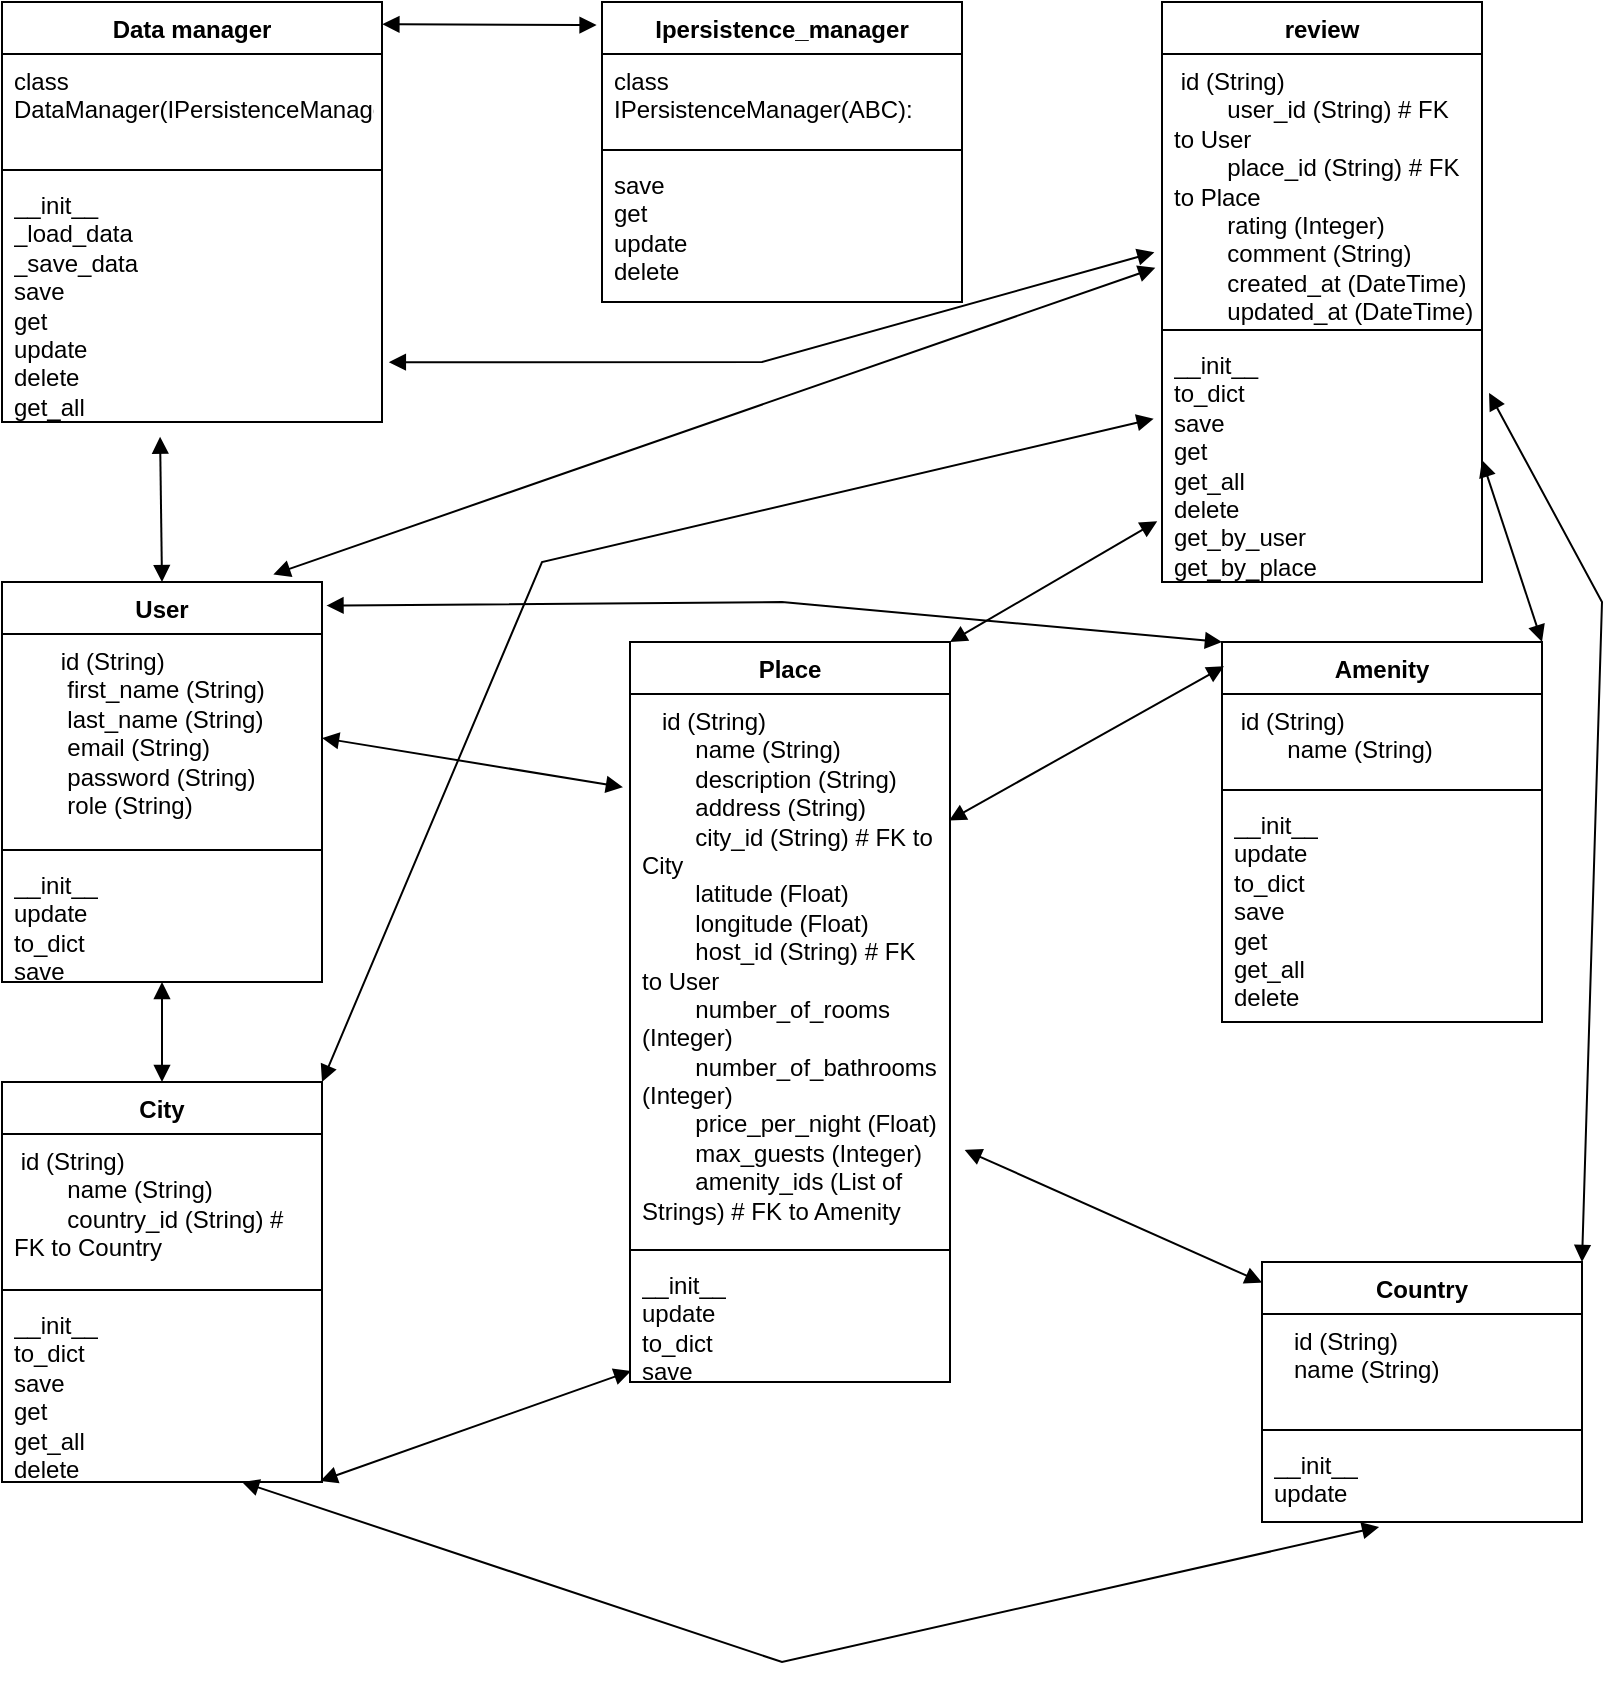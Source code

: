 <mxfile version="24.5.4" type="device">
  <diagram id="C5RBs43oDa-KdzZeNtuy" name="Page-1">
    <mxGraphModel dx="1762" dy="777" grid="1" gridSize="10" guides="1" tooltips="1" connect="1" arrows="1" fold="1" page="1" pageScale="1" pageWidth="827" pageHeight="1169" math="0" shadow="0">
      <root>
        <mxCell id="WIyWlLk6GJQsqaUBKTNV-0" />
        <mxCell id="WIyWlLk6GJQsqaUBKTNV-1" parent="WIyWlLk6GJQsqaUBKTNV-0" />
        <mxCell id="_XRhkgWkinT8Ey7R0ipr-0" value="Ipersistence_manager" style="swimlane;fontStyle=1;align=center;verticalAlign=top;childLayout=stackLayout;horizontal=1;startSize=26;horizontalStack=0;resizeParent=1;resizeParentMax=0;resizeLast=0;collapsible=1;marginBottom=0;whiteSpace=wrap;html=1;" vertex="1" parent="WIyWlLk6GJQsqaUBKTNV-1">
          <mxGeometry x="320" width="180" height="150" as="geometry" />
        </mxCell>
        <mxCell id="_XRhkgWkinT8Ey7R0ipr-1" value="class IPersistenceManager(ABC):" style="text;strokeColor=none;fillColor=none;align=left;verticalAlign=top;spacingLeft=4;spacingRight=4;overflow=hidden;rotatable=0;points=[[0,0.5],[1,0.5]];portConstraint=eastwest;whiteSpace=wrap;html=1;" vertex="1" parent="_XRhkgWkinT8Ey7R0ipr-0">
          <mxGeometry y="26" width="180" height="44" as="geometry" />
        </mxCell>
        <mxCell id="_XRhkgWkinT8Ey7R0ipr-2" value="" style="line;strokeWidth=1;fillColor=none;align=left;verticalAlign=middle;spacingTop=-1;spacingLeft=3;spacingRight=3;rotatable=0;labelPosition=right;points=[];portConstraint=eastwest;strokeColor=inherit;" vertex="1" parent="_XRhkgWkinT8Ey7R0ipr-0">
          <mxGeometry y="70" width="180" height="8" as="geometry" />
        </mxCell>
        <mxCell id="_XRhkgWkinT8Ey7R0ipr-3" value="save&lt;div&gt;get&lt;/div&gt;&lt;div&gt;update&lt;/div&gt;&lt;div&gt;delete&lt;/div&gt;" style="text;strokeColor=none;fillColor=none;align=left;verticalAlign=top;spacingLeft=4;spacingRight=4;overflow=hidden;rotatable=0;points=[[0,0.5],[1,0.5]];portConstraint=eastwest;whiteSpace=wrap;html=1;" vertex="1" parent="_XRhkgWkinT8Ey7R0ipr-0">
          <mxGeometry y="78" width="180" height="72" as="geometry" />
        </mxCell>
        <mxCell id="_XRhkgWkinT8Ey7R0ipr-4" value="Data manager" style="swimlane;fontStyle=1;align=center;verticalAlign=top;childLayout=stackLayout;horizontal=1;startSize=26;horizontalStack=0;resizeParent=1;resizeParentMax=0;resizeLast=0;collapsible=1;marginBottom=0;whiteSpace=wrap;html=1;" vertex="1" parent="WIyWlLk6GJQsqaUBKTNV-1">
          <mxGeometry x="20" width="190" height="210" as="geometry" />
        </mxCell>
        <mxCell id="_XRhkgWkinT8Ey7R0ipr-5" value="class DataManager(IPersistenceManager):" style="text;strokeColor=none;fillColor=none;align=left;verticalAlign=top;spacingLeft=4;spacingRight=4;overflow=hidden;rotatable=0;points=[[0,0.5],[1,0.5]];portConstraint=eastwest;whiteSpace=wrap;html=1;" vertex="1" parent="_XRhkgWkinT8Ey7R0ipr-4">
          <mxGeometry y="26" width="190" height="54" as="geometry" />
        </mxCell>
        <mxCell id="_XRhkgWkinT8Ey7R0ipr-6" value="" style="line;strokeWidth=1;fillColor=none;align=left;verticalAlign=middle;spacingTop=-1;spacingLeft=3;spacingRight=3;rotatable=0;labelPosition=right;points=[];portConstraint=eastwest;strokeColor=inherit;" vertex="1" parent="_XRhkgWkinT8Ey7R0ipr-4">
          <mxGeometry y="80" width="190" height="8" as="geometry" />
        </mxCell>
        <mxCell id="_XRhkgWkinT8Ey7R0ipr-7" value="__init__&lt;div&gt;_load_data&lt;/div&gt;&lt;div&gt;_save_data&lt;/div&gt;&lt;div&gt;save&lt;/div&gt;&lt;div&gt;get&lt;/div&gt;&lt;div&gt;update&lt;/div&gt;&lt;div&gt;delete&lt;/div&gt;&lt;div&gt;get_all&lt;/div&gt;" style="text;strokeColor=none;fillColor=none;align=left;verticalAlign=top;spacingLeft=4;spacingRight=4;overflow=hidden;rotatable=0;points=[[0,0.5],[1,0.5]];portConstraint=eastwest;whiteSpace=wrap;html=1;" vertex="1" parent="_XRhkgWkinT8Ey7R0ipr-4">
          <mxGeometry y="88" width="190" height="122" as="geometry" />
        </mxCell>
        <mxCell id="_XRhkgWkinT8Ey7R0ipr-8" value="Place" style="swimlane;fontStyle=1;align=center;verticalAlign=top;childLayout=stackLayout;horizontal=1;startSize=26;horizontalStack=0;resizeParent=1;resizeParentMax=0;resizeLast=0;collapsible=1;marginBottom=0;whiteSpace=wrap;html=1;" vertex="1" parent="WIyWlLk6GJQsqaUBKTNV-1">
          <mxGeometry x="334" y="320" width="160" height="370" as="geometry" />
        </mxCell>
        <mxCell id="_XRhkgWkinT8Ey7R0ipr-9" value="&lt;div&gt;&amp;nbsp; &amp;nbsp;id (String)&lt;/div&gt;&lt;div&gt;&amp;nbsp; &amp;nbsp; &amp;nbsp; &amp;nbsp; name (String)&lt;/div&gt;&lt;div&gt;&amp;nbsp; &amp;nbsp; &amp;nbsp; &amp;nbsp; description (String)&lt;/div&gt;&lt;div&gt;&amp;nbsp; &amp;nbsp; &amp;nbsp; &amp;nbsp; address (String)&lt;/div&gt;&lt;div&gt;&amp;nbsp; &amp;nbsp; &amp;nbsp; &amp;nbsp; city_id (String) # FK to City&lt;/div&gt;&lt;div&gt;&amp;nbsp; &amp;nbsp; &amp;nbsp; &amp;nbsp; latitude (Float)&lt;/div&gt;&lt;div&gt;&amp;nbsp; &amp;nbsp; &amp;nbsp; &amp;nbsp; longitude (Float)&lt;/div&gt;&lt;div&gt;&amp;nbsp; &amp;nbsp; &amp;nbsp; &amp;nbsp; host_id (String) # FK to User&lt;/div&gt;&lt;div&gt;&amp;nbsp; &amp;nbsp; &amp;nbsp; &amp;nbsp; number_of_rooms (Integer)&lt;/div&gt;&lt;div&gt;&amp;nbsp; &amp;nbsp; &amp;nbsp; &amp;nbsp; number_of_bathrooms (Integer)&lt;/div&gt;&lt;div&gt;&amp;nbsp; &amp;nbsp; &amp;nbsp; &amp;nbsp; price_per_night (Float)&lt;/div&gt;&lt;div&gt;&amp;nbsp; &amp;nbsp; &amp;nbsp; &amp;nbsp; max_guests (Integer)&lt;/div&gt;&lt;div&gt;&amp;nbsp; &amp;nbsp; &amp;nbsp; &amp;nbsp; amenity_ids (List of Strings) # FK to Amenity&lt;/div&gt;&lt;div&gt;&lt;br&gt;&lt;/div&gt;" style="text;strokeColor=none;fillColor=none;align=left;verticalAlign=top;spacingLeft=4;spacingRight=4;overflow=hidden;rotatable=0;points=[[0,0.5],[1,0.5]];portConstraint=eastwest;whiteSpace=wrap;html=1;" vertex="1" parent="_XRhkgWkinT8Ey7R0ipr-8">
          <mxGeometry y="26" width="160" height="274" as="geometry" />
        </mxCell>
        <mxCell id="_XRhkgWkinT8Ey7R0ipr-10" value="" style="line;strokeWidth=1;fillColor=none;align=left;verticalAlign=middle;spacingTop=-1;spacingLeft=3;spacingRight=3;rotatable=0;labelPosition=right;points=[];portConstraint=eastwest;strokeColor=inherit;" vertex="1" parent="_XRhkgWkinT8Ey7R0ipr-8">
          <mxGeometry y="300" width="160" height="8" as="geometry" />
        </mxCell>
        <mxCell id="_XRhkgWkinT8Ey7R0ipr-11" value="__init__&lt;div&gt;update&lt;/div&gt;&lt;div&gt;to_dict&lt;/div&gt;&lt;div&gt;save&lt;/div&gt;" style="text;strokeColor=none;fillColor=none;align=left;verticalAlign=top;spacingLeft=4;spacingRight=4;overflow=hidden;rotatable=0;points=[[0,0.5],[1,0.5]];portConstraint=eastwest;whiteSpace=wrap;html=1;" vertex="1" parent="_XRhkgWkinT8Ey7R0ipr-8">
          <mxGeometry y="308" width="160" height="62" as="geometry" />
        </mxCell>
        <mxCell id="_XRhkgWkinT8Ey7R0ipr-13" value="User" style="swimlane;fontStyle=1;align=center;verticalAlign=top;childLayout=stackLayout;horizontal=1;startSize=26;horizontalStack=0;resizeParent=1;resizeParentMax=0;resizeLast=0;collapsible=1;marginBottom=0;whiteSpace=wrap;html=1;" vertex="1" parent="WIyWlLk6GJQsqaUBKTNV-1">
          <mxGeometry x="20" y="290" width="160" height="200" as="geometry" />
        </mxCell>
        <mxCell id="_XRhkgWkinT8Ey7R0ipr-14" value="&lt;div&gt;&amp;nbsp; &amp;nbsp; &amp;nbsp; &amp;nbsp;id (String)&lt;/div&gt;&lt;div&gt;&amp;nbsp; &amp;nbsp; &amp;nbsp; &amp;nbsp; first_name (String)&lt;/div&gt;&lt;div&gt;&amp;nbsp; &amp;nbsp; &amp;nbsp; &amp;nbsp; last_name (String)&lt;/div&gt;&lt;div&gt;&amp;nbsp; &amp;nbsp; &amp;nbsp; &amp;nbsp; email (String)&lt;/div&gt;&lt;div&gt;&amp;nbsp; &amp;nbsp; &amp;nbsp; &amp;nbsp; password (String)&lt;/div&gt;&lt;div&gt;&amp;nbsp; &amp;nbsp; &amp;nbsp; &amp;nbsp; role (String)&lt;/div&gt;" style="text;strokeColor=none;fillColor=none;align=left;verticalAlign=top;spacingLeft=4;spacingRight=4;overflow=hidden;rotatable=0;points=[[0,0.5],[1,0.5]];portConstraint=eastwest;whiteSpace=wrap;html=1;" vertex="1" parent="_XRhkgWkinT8Ey7R0ipr-13">
          <mxGeometry y="26" width="160" height="104" as="geometry" />
        </mxCell>
        <mxCell id="_XRhkgWkinT8Ey7R0ipr-15" value="" style="line;strokeWidth=1;fillColor=none;align=left;verticalAlign=middle;spacingTop=-1;spacingLeft=3;spacingRight=3;rotatable=0;labelPosition=right;points=[];portConstraint=eastwest;strokeColor=inherit;" vertex="1" parent="_XRhkgWkinT8Ey7R0ipr-13">
          <mxGeometry y="130" width="160" height="8" as="geometry" />
        </mxCell>
        <mxCell id="_XRhkgWkinT8Ey7R0ipr-16" value="__init__&lt;div&gt;update&lt;/div&gt;&lt;div&gt;to_dict&lt;/div&gt;&lt;div&gt;save&lt;/div&gt;" style="text;strokeColor=none;fillColor=none;align=left;verticalAlign=top;spacingLeft=4;spacingRight=4;overflow=hidden;rotatable=0;points=[[0,0.5],[1,0.5]];portConstraint=eastwest;whiteSpace=wrap;html=1;" vertex="1" parent="_XRhkgWkinT8Ey7R0ipr-13">
          <mxGeometry y="138" width="160" height="62" as="geometry" />
        </mxCell>
        <mxCell id="_XRhkgWkinT8Ey7R0ipr-17" value="Amenity" style="swimlane;fontStyle=1;align=center;verticalAlign=top;childLayout=stackLayout;horizontal=1;startSize=26;horizontalStack=0;resizeParent=1;resizeParentMax=0;resizeLast=0;collapsible=1;marginBottom=0;whiteSpace=wrap;html=1;" vertex="1" parent="WIyWlLk6GJQsqaUBKTNV-1">
          <mxGeometry x="630" y="320" width="160" height="190" as="geometry" />
        </mxCell>
        <mxCell id="_XRhkgWkinT8Ey7R0ipr-18" value="&lt;div&gt;&amp;nbsp;id (String)&lt;/div&gt;&lt;div&gt;&amp;nbsp; &amp;nbsp; &amp;nbsp; &amp;nbsp; name (String)&lt;/div&gt;&lt;div&gt;&lt;br&gt;&lt;/div&gt;" style="text;strokeColor=none;fillColor=none;align=left;verticalAlign=top;spacingLeft=4;spacingRight=4;overflow=hidden;rotatable=0;points=[[0,0.5],[1,0.5]];portConstraint=eastwest;whiteSpace=wrap;html=1;" vertex="1" parent="_XRhkgWkinT8Ey7R0ipr-17">
          <mxGeometry y="26" width="160" height="44" as="geometry" />
        </mxCell>
        <mxCell id="_XRhkgWkinT8Ey7R0ipr-19" value="" style="line;strokeWidth=1;fillColor=none;align=left;verticalAlign=middle;spacingTop=-1;spacingLeft=3;spacingRight=3;rotatable=0;labelPosition=right;points=[];portConstraint=eastwest;strokeColor=inherit;" vertex="1" parent="_XRhkgWkinT8Ey7R0ipr-17">
          <mxGeometry y="70" width="160" height="8" as="geometry" />
        </mxCell>
        <mxCell id="_XRhkgWkinT8Ey7R0ipr-20" value="__init__&lt;div&gt;update&lt;/div&gt;&lt;div&gt;to_dict&lt;/div&gt;&lt;div&gt;save&lt;/div&gt;&lt;div&gt;get&lt;/div&gt;&lt;div&gt;get_all&lt;/div&gt;&lt;div&gt;delete&lt;/div&gt;" style="text;strokeColor=none;fillColor=none;align=left;verticalAlign=top;spacingLeft=4;spacingRight=4;overflow=hidden;rotatable=0;points=[[0,0.5],[1,0.5]];portConstraint=eastwest;whiteSpace=wrap;html=1;" vertex="1" parent="_XRhkgWkinT8Ey7R0ipr-17">
          <mxGeometry y="78" width="160" height="112" as="geometry" />
        </mxCell>
        <mxCell id="_XRhkgWkinT8Ey7R0ipr-21" value="City" style="swimlane;fontStyle=1;align=center;verticalAlign=top;childLayout=stackLayout;horizontal=1;startSize=26;horizontalStack=0;resizeParent=1;resizeParentMax=0;resizeLast=0;collapsible=1;marginBottom=0;whiteSpace=wrap;html=1;" vertex="1" parent="WIyWlLk6GJQsqaUBKTNV-1">
          <mxGeometry x="20" y="540" width="160" height="200" as="geometry" />
        </mxCell>
        <mxCell id="_XRhkgWkinT8Ey7R0ipr-22" value="&lt;div&gt;&amp;nbsp;id (String)&lt;/div&gt;&lt;div&gt;&amp;nbsp; &amp;nbsp; &amp;nbsp; &amp;nbsp; name (String)&lt;/div&gt;&lt;div&gt;&amp;nbsp; &amp;nbsp; &amp;nbsp; &amp;nbsp; country_id (String) # FK to Country&lt;/div&gt;&lt;div&gt;&lt;br&gt;&lt;/div&gt;" style="text;strokeColor=none;fillColor=none;align=left;verticalAlign=top;spacingLeft=4;spacingRight=4;overflow=hidden;rotatable=0;points=[[0,0.5],[1,0.5]];portConstraint=eastwest;whiteSpace=wrap;html=1;" vertex="1" parent="_XRhkgWkinT8Ey7R0ipr-21">
          <mxGeometry y="26" width="160" height="74" as="geometry" />
        </mxCell>
        <mxCell id="_XRhkgWkinT8Ey7R0ipr-23" value="" style="line;strokeWidth=1;fillColor=none;align=left;verticalAlign=middle;spacingTop=-1;spacingLeft=3;spacingRight=3;rotatable=0;labelPosition=right;points=[];portConstraint=eastwest;strokeColor=inherit;" vertex="1" parent="_XRhkgWkinT8Ey7R0ipr-21">
          <mxGeometry y="100" width="160" height="8" as="geometry" />
        </mxCell>
        <mxCell id="_XRhkgWkinT8Ey7R0ipr-24" value="__init__&lt;div&gt;to_dict&lt;/div&gt;&lt;div&gt;save&lt;/div&gt;&lt;div&gt;get&lt;/div&gt;&lt;div&gt;get_all&lt;/div&gt;&lt;div&gt;delete&lt;/div&gt;" style="text;strokeColor=none;fillColor=none;align=left;verticalAlign=top;spacingLeft=4;spacingRight=4;overflow=hidden;rotatable=0;points=[[0,0.5],[1,0.5]];portConstraint=eastwest;whiteSpace=wrap;html=1;" vertex="1" parent="_XRhkgWkinT8Ey7R0ipr-21">
          <mxGeometry y="108" width="160" height="92" as="geometry" />
        </mxCell>
        <mxCell id="_XRhkgWkinT8Ey7R0ipr-26" value="Country" style="swimlane;fontStyle=1;align=center;verticalAlign=top;childLayout=stackLayout;horizontal=1;startSize=26;horizontalStack=0;resizeParent=1;resizeParentMax=0;resizeLast=0;collapsible=1;marginBottom=0;whiteSpace=wrap;html=1;" vertex="1" parent="WIyWlLk6GJQsqaUBKTNV-1">
          <mxGeometry x="650" y="630" width="160" height="130" as="geometry" />
        </mxCell>
        <mxCell id="_XRhkgWkinT8Ey7R0ipr-27" value="&lt;div&gt;&amp;nbsp; &amp;nbsp;id (String)&lt;/div&gt;&lt;div&gt;&amp;nbsp; &amp;nbsp;name (String)&lt;/div&gt;" style="text;strokeColor=none;fillColor=none;align=left;verticalAlign=top;spacingLeft=4;spacingRight=4;overflow=hidden;rotatable=0;points=[[0,0.5],[1,0.5]];portConstraint=eastwest;whiteSpace=wrap;html=1;" vertex="1" parent="_XRhkgWkinT8Ey7R0ipr-26">
          <mxGeometry y="26" width="160" height="54" as="geometry" />
        </mxCell>
        <mxCell id="_XRhkgWkinT8Ey7R0ipr-28" value="" style="line;strokeWidth=1;fillColor=none;align=left;verticalAlign=middle;spacingTop=-1;spacingLeft=3;spacingRight=3;rotatable=0;labelPosition=right;points=[];portConstraint=eastwest;strokeColor=inherit;" vertex="1" parent="_XRhkgWkinT8Ey7R0ipr-26">
          <mxGeometry y="80" width="160" height="8" as="geometry" />
        </mxCell>
        <mxCell id="_XRhkgWkinT8Ey7R0ipr-29" value="__init__&lt;div&gt;update&lt;/div&gt;" style="text;strokeColor=none;fillColor=none;align=left;verticalAlign=top;spacingLeft=4;spacingRight=4;overflow=hidden;rotatable=0;points=[[0,0.5],[1,0.5]];portConstraint=eastwest;whiteSpace=wrap;html=1;" vertex="1" parent="_XRhkgWkinT8Ey7R0ipr-26">
          <mxGeometry y="88" width="160" height="42" as="geometry" />
        </mxCell>
        <mxCell id="_XRhkgWkinT8Ey7R0ipr-30" value="" style="endArrow=block;startArrow=block;endFill=1;startFill=1;html=1;rounded=0;exitX=1.001;exitY=0.053;exitDx=0;exitDy=0;exitPerimeter=0;entryX=-0.015;entryY=0.077;entryDx=0;entryDy=0;entryPerimeter=0;" edge="1" parent="WIyWlLk6GJQsqaUBKTNV-1" source="_XRhkgWkinT8Ey7R0ipr-4" target="_XRhkgWkinT8Ey7R0ipr-0">
          <mxGeometry width="160" relative="1" as="geometry">
            <mxPoint x="310" y="320" as="sourcePoint" />
            <mxPoint x="470" y="320" as="targetPoint" />
          </mxGeometry>
        </mxCell>
        <mxCell id="_XRhkgWkinT8Ey7R0ipr-31" value="" style="endArrow=block;startArrow=block;endFill=1;startFill=1;html=1;rounded=0;exitX=1;exitY=0.5;exitDx=0;exitDy=0;entryX=-0.022;entryY=0.17;entryDx=0;entryDy=0;entryPerimeter=0;" edge="1" parent="WIyWlLk6GJQsqaUBKTNV-1" source="_XRhkgWkinT8Ey7R0ipr-14" target="_XRhkgWkinT8Ey7R0ipr-9">
          <mxGeometry width="160" relative="1" as="geometry">
            <mxPoint x="310" y="320" as="sourcePoint" />
            <mxPoint x="470" y="320" as="targetPoint" />
          </mxGeometry>
        </mxCell>
        <mxCell id="_XRhkgWkinT8Ey7R0ipr-32" value="" style="endArrow=block;startArrow=block;endFill=1;startFill=1;html=1;rounded=0;exitX=0.995;exitY=0.994;exitDx=0;exitDy=0;exitPerimeter=0;entryX=0.003;entryY=0.911;entryDx=0;entryDy=0;entryPerimeter=0;" edge="1" parent="WIyWlLk6GJQsqaUBKTNV-1" source="_XRhkgWkinT8Ey7R0ipr-24" target="_XRhkgWkinT8Ey7R0ipr-11">
          <mxGeometry width="160" relative="1" as="geometry">
            <mxPoint x="310" y="320" as="sourcePoint" />
            <mxPoint x="241" y="487" as="targetPoint" />
          </mxGeometry>
        </mxCell>
        <mxCell id="_XRhkgWkinT8Ey7R0ipr-34" value="" style="endArrow=block;startArrow=block;endFill=1;startFill=1;html=1;rounded=0;exitX=0.997;exitY=0.231;exitDx=0;exitDy=0;exitPerimeter=0;entryX=0.006;entryY=0.064;entryDx=0;entryDy=0;entryPerimeter=0;" edge="1" parent="WIyWlLk6GJQsqaUBKTNV-1" source="_XRhkgWkinT8Ey7R0ipr-9" target="_XRhkgWkinT8Ey7R0ipr-17">
          <mxGeometry width="160" relative="1" as="geometry">
            <mxPoint x="310" y="320" as="sourcePoint" />
            <mxPoint x="470" y="320" as="targetPoint" />
          </mxGeometry>
        </mxCell>
        <mxCell id="_XRhkgWkinT8Ey7R0ipr-35" value="" style="endArrow=block;startArrow=block;endFill=1;startFill=1;html=1;rounded=0;exitX=1.046;exitY=0.832;exitDx=0;exitDy=0;exitPerimeter=0;entryX=0;entryY=0.079;entryDx=0;entryDy=0;entryPerimeter=0;" edge="1" parent="WIyWlLk6GJQsqaUBKTNV-1" source="_XRhkgWkinT8Ey7R0ipr-9" target="_XRhkgWkinT8Ey7R0ipr-26">
          <mxGeometry width="160" relative="1" as="geometry">
            <mxPoint x="310" y="320" as="sourcePoint" />
            <mxPoint x="470" y="320" as="targetPoint" />
          </mxGeometry>
        </mxCell>
        <mxCell id="_XRhkgWkinT8Ey7R0ipr-36" value="" style="endArrow=block;startArrow=block;endFill=1;startFill=1;html=1;rounded=0;exitX=0.5;exitY=0;exitDx=0;exitDy=0;entryX=0.416;entryY=1.06;entryDx=0;entryDy=0;entryPerimeter=0;" edge="1" parent="WIyWlLk6GJQsqaUBKTNV-1" source="_XRhkgWkinT8Ey7R0ipr-13" target="_XRhkgWkinT8Ey7R0ipr-7">
          <mxGeometry width="160" relative="1" as="geometry">
            <mxPoint x="310" y="320" as="sourcePoint" />
            <mxPoint x="470" y="320" as="targetPoint" />
          </mxGeometry>
        </mxCell>
        <mxCell id="_XRhkgWkinT8Ey7R0ipr-37" value="" style="endArrow=block;startArrow=block;endFill=1;startFill=1;html=1;rounded=0;exitX=0.5;exitY=1;exitDx=0;exitDy=0;entryX=0.5;entryY=0;entryDx=0;entryDy=0;" edge="1" parent="WIyWlLk6GJQsqaUBKTNV-1" source="_XRhkgWkinT8Ey7R0ipr-13" target="_XRhkgWkinT8Ey7R0ipr-21">
          <mxGeometry width="160" relative="1" as="geometry">
            <mxPoint x="290" y="440" as="sourcePoint" />
            <mxPoint x="450" y="440" as="targetPoint" />
          </mxGeometry>
        </mxCell>
        <mxCell id="_XRhkgWkinT8Ey7R0ipr-38" value="" style="endArrow=block;startArrow=block;endFill=1;startFill=1;html=1;rounded=0;exitX=1.014;exitY=0.059;exitDx=0;exitDy=0;exitPerimeter=0;entryX=0;entryY=0;entryDx=0;entryDy=0;" edge="1" parent="WIyWlLk6GJQsqaUBKTNV-1" source="_XRhkgWkinT8Ey7R0ipr-13" target="_XRhkgWkinT8Ey7R0ipr-17">
          <mxGeometry width="160" relative="1" as="geometry">
            <mxPoint x="290" y="440" as="sourcePoint" />
            <mxPoint x="450" y="440" as="targetPoint" />
            <Array as="points">
              <mxPoint x="410" y="300" />
            </Array>
          </mxGeometry>
        </mxCell>
        <mxCell id="_XRhkgWkinT8Ey7R0ipr-39" value="" style="endArrow=block;startArrow=block;endFill=1;startFill=1;html=1;rounded=0;exitX=0.75;exitY=1;exitDx=0;exitDy=0;entryX=0.366;entryY=1.058;entryDx=0;entryDy=0;entryPerimeter=0;" edge="1" parent="WIyWlLk6GJQsqaUBKTNV-1" source="_XRhkgWkinT8Ey7R0ipr-21" target="_XRhkgWkinT8Ey7R0ipr-29">
          <mxGeometry width="160" relative="1" as="geometry">
            <mxPoint x="290" y="440" as="sourcePoint" />
            <mxPoint x="450" y="440" as="targetPoint" />
            <Array as="points">
              <mxPoint x="410" y="830" />
            </Array>
          </mxGeometry>
        </mxCell>
        <mxCell id="_XRhkgWkinT8Ey7R0ipr-40" value="review" style="swimlane;fontStyle=1;align=center;verticalAlign=top;childLayout=stackLayout;horizontal=1;startSize=26;horizontalStack=0;resizeParent=1;resizeParentMax=0;resizeLast=0;collapsible=1;marginBottom=0;whiteSpace=wrap;html=1;" vertex="1" parent="WIyWlLk6GJQsqaUBKTNV-1">
          <mxGeometry x="600" width="160" height="290" as="geometry" />
        </mxCell>
        <mxCell id="_XRhkgWkinT8Ey7R0ipr-41" value="&lt;div&gt;&amp;nbsp;id (String)&lt;/div&gt;&lt;div&gt;&amp;nbsp; &amp;nbsp; &amp;nbsp; &amp;nbsp; user_id (String) # FK to User&lt;/div&gt;&lt;div&gt;&amp;nbsp; &amp;nbsp; &amp;nbsp; &amp;nbsp; place_id (String) # FK to Place&lt;/div&gt;&lt;div&gt;&amp;nbsp; &amp;nbsp; &amp;nbsp; &amp;nbsp; rating (Integer)&lt;/div&gt;&lt;div&gt;&amp;nbsp; &amp;nbsp; &amp;nbsp; &amp;nbsp; comment (String)&lt;/div&gt;&lt;div&gt;&amp;nbsp; &amp;nbsp; &amp;nbsp; &amp;nbsp; created_at (DateTime)&lt;/div&gt;&lt;div&gt;&amp;nbsp; &amp;nbsp; &amp;nbsp; &amp;nbsp; updated_at (DateTime)&lt;/div&gt;&lt;div&gt;&lt;br&gt;&lt;/div&gt;" style="text;strokeColor=none;fillColor=none;align=left;verticalAlign=top;spacingLeft=4;spacingRight=4;overflow=hidden;rotatable=0;points=[[0,0.5],[1,0.5]];portConstraint=eastwest;whiteSpace=wrap;html=1;" vertex="1" parent="_XRhkgWkinT8Ey7R0ipr-40">
          <mxGeometry y="26" width="160" height="134" as="geometry" />
        </mxCell>
        <mxCell id="_XRhkgWkinT8Ey7R0ipr-42" value="" style="line;strokeWidth=1;fillColor=none;align=left;verticalAlign=middle;spacingTop=-1;spacingLeft=3;spacingRight=3;rotatable=0;labelPosition=right;points=[];portConstraint=eastwest;strokeColor=inherit;" vertex="1" parent="_XRhkgWkinT8Ey7R0ipr-40">
          <mxGeometry y="160" width="160" height="8" as="geometry" />
        </mxCell>
        <mxCell id="_XRhkgWkinT8Ey7R0ipr-43" value="__init__&lt;div&gt;to_dict&lt;/div&gt;&lt;div&gt;save&lt;/div&gt;&lt;div&gt;get&lt;/div&gt;&lt;div&gt;get_all&lt;/div&gt;&lt;div&gt;delete&lt;/div&gt;&lt;div&gt;get_by_user&lt;/div&gt;&lt;div&gt;get_by_place&lt;/div&gt;" style="text;strokeColor=none;fillColor=none;align=left;verticalAlign=top;spacingLeft=4;spacingRight=4;overflow=hidden;rotatable=0;points=[[0,0.5],[1,0.5]];portConstraint=eastwest;whiteSpace=wrap;html=1;" vertex="1" parent="_XRhkgWkinT8Ey7R0ipr-40">
          <mxGeometry y="168" width="160" height="122" as="geometry" />
        </mxCell>
        <mxCell id="_XRhkgWkinT8Ey7R0ipr-45" value="" style="endArrow=block;startArrow=block;endFill=1;startFill=1;html=1;rounded=0;exitX=0.848;exitY=-0.019;exitDx=0;exitDy=0;exitPerimeter=0;entryX=-0.021;entryY=0.798;entryDx=0;entryDy=0;entryPerimeter=0;" edge="1" parent="WIyWlLk6GJQsqaUBKTNV-1" source="_XRhkgWkinT8Ey7R0ipr-13" target="_XRhkgWkinT8Ey7R0ipr-41">
          <mxGeometry width="160" relative="1" as="geometry">
            <mxPoint x="360" y="390" as="sourcePoint" />
            <mxPoint x="520" y="390" as="targetPoint" />
          </mxGeometry>
        </mxCell>
        <mxCell id="_XRhkgWkinT8Ey7R0ipr-46" value="" style="endArrow=block;startArrow=block;endFill=1;startFill=1;html=1;rounded=0;exitX=1;exitY=0;exitDx=0;exitDy=0;entryX=-0.015;entryY=0.751;entryDx=0;entryDy=0;entryPerimeter=0;" edge="1" parent="WIyWlLk6GJQsqaUBKTNV-1" source="_XRhkgWkinT8Ey7R0ipr-8" target="_XRhkgWkinT8Ey7R0ipr-43">
          <mxGeometry width="160" relative="1" as="geometry">
            <mxPoint x="360" y="390" as="sourcePoint" />
            <mxPoint x="520" y="390" as="targetPoint" />
          </mxGeometry>
        </mxCell>
        <mxCell id="_XRhkgWkinT8Ey7R0ipr-48" value="" style="endArrow=block;startArrow=block;endFill=1;startFill=1;html=1;rounded=0;exitX=1.018;exitY=0.755;exitDx=0;exitDy=0;exitPerimeter=0;entryX=-0.024;entryY=0.74;entryDx=0;entryDy=0;entryPerimeter=0;" edge="1" parent="WIyWlLk6GJQsqaUBKTNV-1" source="_XRhkgWkinT8Ey7R0ipr-7" target="_XRhkgWkinT8Ey7R0ipr-41">
          <mxGeometry width="160" relative="1" as="geometry">
            <mxPoint x="360" y="390" as="sourcePoint" />
            <mxPoint x="520" y="390" as="targetPoint" />
            <Array as="points">
              <mxPoint x="400" y="180" />
            </Array>
          </mxGeometry>
        </mxCell>
        <mxCell id="_XRhkgWkinT8Ey7R0ipr-49" value="" style="endArrow=block;startArrow=block;endFill=1;startFill=1;html=1;rounded=0;exitX=1;exitY=0.5;exitDx=0;exitDy=0;entryX=1;entryY=0;entryDx=0;entryDy=0;" edge="1" parent="WIyWlLk6GJQsqaUBKTNV-1" source="_XRhkgWkinT8Ey7R0ipr-43" target="_XRhkgWkinT8Ey7R0ipr-17">
          <mxGeometry width="160" relative="1" as="geometry">
            <mxPoint x="360" y="390" as="sourcePoint" />
            <mxPoint x="520" y="390" as="targetPoint" />
          </mxGeometry>
        </mxCell>
        <mxCell id="_XRhkgWkinT8Ey7R0ipr-50" value="" style="endArrow=block;startArrow=block;endFill=1;startFill=1;html=1;rounded=0;exitX=1.022;exitY=0.225;exitDx=0;exitDy=0;exitPerimeter=0;entryX=1;entryY=0;entryDx=0;entryDy=0;" edge="1" parent="WIyWlLk6GJQsqaUBKTNV-1" source="_XRhkgWkinT8Ey7R0ipr-43" target="_XRhkgWkinT8Ey7R0ipr-26">
          <mxGeometry width="160" relative="1" as="geometry">
            <mxPoint x="360" y="390" as="sourcePoint" />
            <mxPoint x="830" y="340" as="targetPoint" />
            <Array as="points">
              <mxPoint x="820" y="300" />
            </Array>
          </mxGeometry>
        </mxCell>
        <mxCell id="_XRhkgWkinT8Ey7R0ipr-51" value="" style="endArrow=block;startArrow=block;endFill=1;startFill=1;html=1;rounded=0;exitX=1;exitY=0;exitDx=0;exitDy=0;entryX=-0.026;entryY=0.331;entryDx=0;entryDy=0;entryPerimeter=0;" edge="1" parent="WIyWlLk6GJQsqaUBKTNV-1" source="_XRhkgWkinT8Ey7R0ipr-21" target="_XRhkgWkinT8Ey7R0ipr-43">
          <mxGeometry width="160" relative="1" as="geometry">
            <mxPoint x="360" y="390" as="sourcePoint" />
            <mxPoint x="520" y="390" as="targetPoint" />
            <Array as="points">
              <mxPoint x="290" y="280" />
            </Array>
          </mxGeometry>
        </mxCell>
      </root>
    </mxGraphModel>
  </diagram>
</mxfile>
